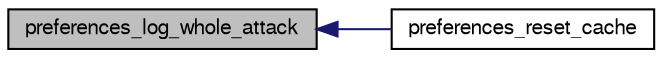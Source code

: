 digraph G
{
  bgcolor="transparent";
  edge [fontname="FreeSans",fontsize="10",labelfontname="FreeSans",labelfontsize="10"];
  node [fontname="FreeSans",fontsize="10",shape=record];
  rankdir=LR;
  Node1 [label="preferences_log_whole_attack",height=0.2,width=0.4,color="black", fillcolor="grey75", style="filled" fontcolor="black"];
  Node1 -> Node2 [dir=back,color="midnightblue",fontsize="10",style="solid",fontname="FreeSans"];
  Node2 [label="preferences_reset_cache",height=0.2,width=0.4,color="black",URL="$preferences_8h.html#a1773941de1cd991048a054d09bc2d646",tooltip="Resets the preference caches."];
}
